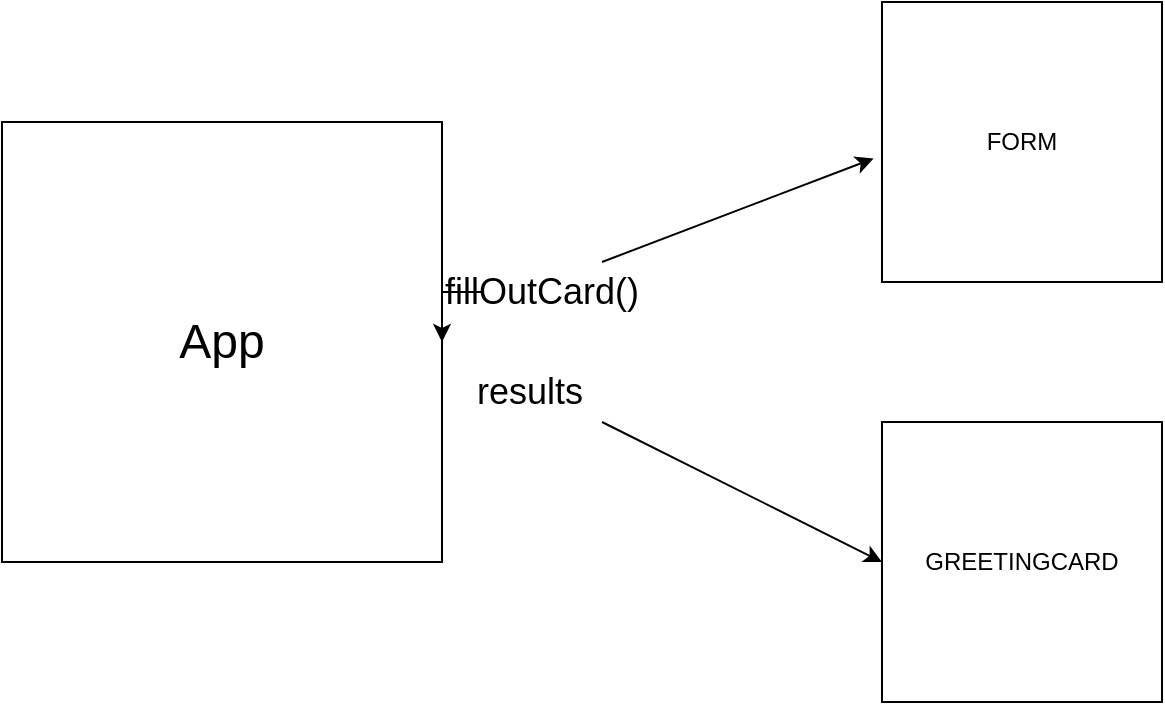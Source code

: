 <mxfile version="26.0.11">
  <diagram id="C5RBs43oDa-KdzZeNtuy" name="Page-1">
    <mxGraphModel dx="1050" dy="574" grid="1" gridSize="10" guides="1" tooltips="1" connect="1" arrows="1" fold="1" page="1" pageScale="1" pageWidth="827" pageHeight="1169" math="0" shadow="0">
      <root>
        <mxCell id="WIyWlLk6GJQsqaUBKTNV-0" />
        <mxCell id="WIyWlLk6GJQsqaUBKTNV-1" parent="WIyWlLk6GJQsqaUBKTNV-0" />
        <mxCell id="C3AwFy2alDDjotlRnZ-S-0" value="&lt;font style=&quot;font-size: 24px;&quot;&gt;App&lt;/font&gt;" style="whiteSpace=wrap;html=1;aspect=fixed;" vertex="1" parent="WIyWlLk6GJQsqaUBKTNV-1">
          <mxGeometry x="180" y="140" width="220" height="220" as="geometry" />
        </mxCell>
        <mxCell id="C3AwFy2alDDjotlRnZ-S-1" value="FORM" style="whiteSpace=wrap;html=1;aspect=fixed;" vertex="1" parent="WIyWlLk6GJQsqaUBKTNV-1">
          <mxGeometry x="620" y="80" width="140" height="140" as="geometry" />
        </mxCell>
        <mxCell id="C3AwFy2alDDjotlRnZ-S-2" value="GREETINGCARD" style="whiteSpace=wrap;html=1;aspect=fixed;" vertex="1" parent="WIyWlLk6GJQsqaUBKTNV-1">
          <mxGeometry x="620" y="290" width="140" height="140" as="geometry" />
        </mxCell>
        <mxCell id="C3AwFy2alDDjotlRnZ-S-3" value="&lt;font style=&quot;font-size: 18px;&quot;&gt;results&lt;/font&gt;" style="text;html=1;align=center;verticalAlign=middle;whiteSpace=wrap;rounded=0;" vertex="1" parent="WIyWlLk6GJQsqaUBKTNV-1">
          <mxGeometry x="414" y="260" width="60" height="30" as="geometry" />
        </mxCell>
        <mxCell id="C3AwFy2alDDjotlRnZ-S-8" value="" style="edgeStyle=orthogonalEdgeStyle;rounded=0;orthogonalLoop=1;jettySize=auto;html=1;" edge="1" parent="WIyWlLk6GJQsqaUBKTNV-1" source="C3AwFy2alDDjotlRnZ-S-4" target="C3AwFy2alDDjotlRnZ-S-0">
          <mxGeometry relative="1" as="geometry" />
        </mxCell>
        <mxCell id="C3AwFy2alDDjotlRnZ-S-4" value="&lt;font style=&quot;font-size: 18px;&quot;&gt;fillOutCard()&lt;/font&gt;" style="text;html=1;align=center;verticalAlign=middle;whiteSpace=wrap;rounded=0;" vertex="1" parent="WIyWlLk6GJQsqaUBKTNV-1">
          <mxGeometry x="420" y="210" width="60" height="30" as="geometry" />
        </mxCell>
        <mxCell id="C3AwFy2alDDjotlRnZ-S-5" value="" style="endArrow=classic;html=1;rounded=0;entryX=0;entryY=0.5;entryDx=0;entryDy=0;" edge="1" parent="WIyWlLk6GJQsqaUBKTNV-1" target="C3AwFy2alDDjotlRnZ-S-2">
          <mxGeometry width="50" height="50" relative="1" as="geometry">
            <mxPoint x="480" y="290" as="sourcePoint" />
            <mxPoint x="530" y="240" as="targetPoint" />
          </mxGeometry>
        </mxCell>
        <mxCell id="C3AwFy2alDDjotlRnZ-S-6" value="" style="endArrow=classic;html=1;rounded=0;exitX=1;exitY=0;exitDx=0;exitDy=0;entryX=-0.03;entryY=0.559;entryDx=0;entryDy=0;entryPerimeter=0;" edge="1" parent="WIyWlLk6GJQsqaUBKTNV-1" source="C3AwFy2alDDjotlRnZ-S-4" target="C3AwFy2alDDjotlRnZ-S-1">
          <mxGeometry width="50" height="50" relative="1" as="geometry">
            <mxPoint x="390" y="330" as="sourcePoint" />
            <mxPoint x="440" y="280" as="targetPoint" />
          </mxGeometry>
        </mxCell>
      </root>
    </mxGraphModel>
  </diagram>
</mxfile>
